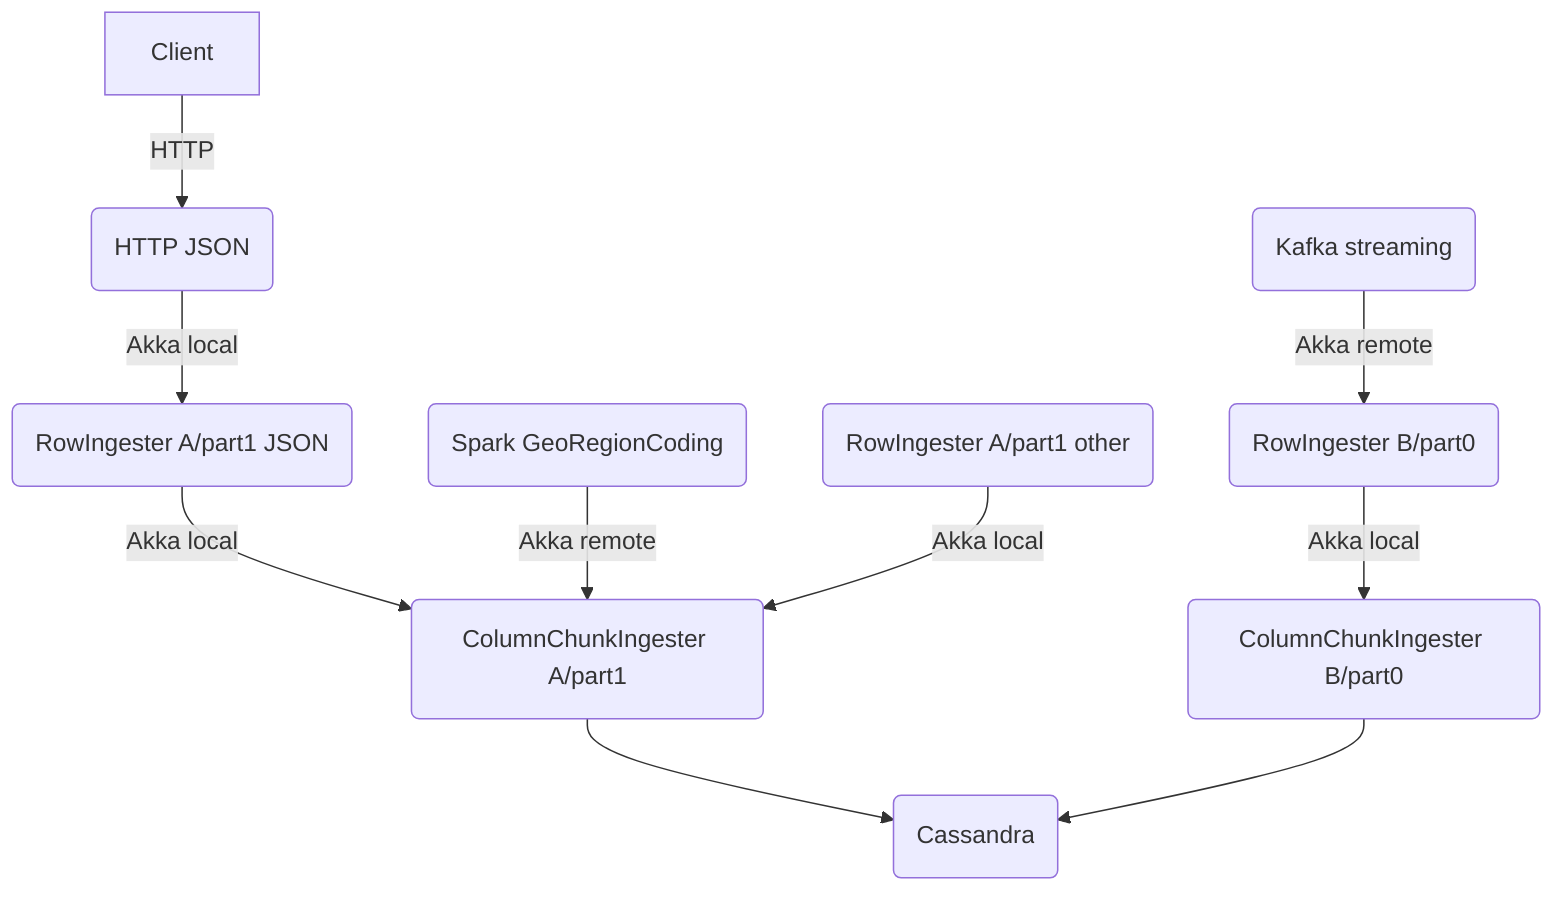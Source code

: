 graph TB
  RI1(RowIngester A/part1 JSON)
  RI2(RowIngester A/part1 other)
  RI3(RowIngester B/part0)
  CI1(ColumnChunkIngester A/part1)
  CI2(ColumnChunkIngester B/part0)
  H(HTTP JSON) -->|Akka local| RI1
  RI1 -->|Akka local| CI1
  Spark(Spark GeoRegionCoding) -->|Akka remote| CI1
  RI2 -->|Akka local| CI1
  K(Kafka streaming) -->|Akka remote| RI3
  RI3 -->|Akka local| CI2
  Client -->|HTTP| H
  CI1 --> C(Cassandra)
  CI2 --> C